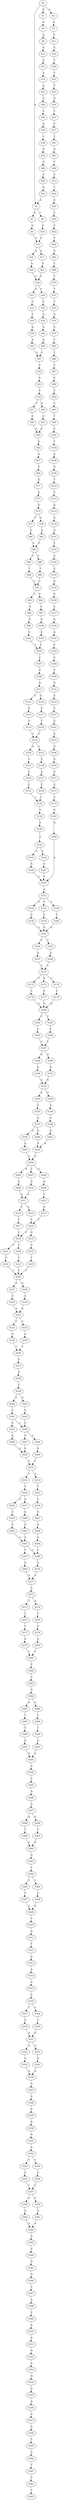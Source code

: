 strict digraph  {
	S0 -> S1 [ label = G ];
	S0 -> S2 [ label = A ];
	S0 -> S3 [ label = G ];
	S1 -> S4 [ label = G ];
	S2 -> S5 [ label = G ];
	S2 -> S6 [ label = C ];
	S3 -> S7 [ label = G ];
	S4 -> S8 [ label = A ];
	S5 -> S9 [ label = G ];
	S6 -> S10 [ label = G ];
	S7 -> S11 [ label = T ];
	S8 -> S12 [ label = A ];
	S9 -> S13 [ label = G ];
	S10 -> S13 [ label = G ];
	S11 -> S14 [ label = G ];
	S12 -> S15 [ label = G ];
	S13 -> S16 [ label = A ];
	S13 -> S17 [ label = G ];
	S14 -> S18 [ label = T ];
	S15 -> S19 [ label = A ];
	S16 -> S20 [ label = A ];
	S17 -> S21 [ label = A ];
	S18 -> S22 [ label = C ];
	S19 -> S23 [ label = A ];
	S20 -> S24 [ label = G ];
	S21 -> S24 [ label = G ];
	S22 -> S25 [ label = T ];
	S23 -> S26 [ label = C ];
	S24 -> S27 [ label = G ];
	S24 -> S28 [ label = C ];
	S25 -> S29 [ label = G ];
	S26 -> S30 [ label = T ];
	S27 -> S31 [ label = C ];
	S28 -> S32 [ label = C ];
	S29 -> S33 [ label = T ];
	S30 -> S34 [ label = A ];
	S31 -> S35 [ label = T ];
	S32 -> S36 [ label = G ];
	S33 -> S37 [ label = C ];
	S34 -> S38 [ label = T ];
	S35 -> S39 [ label = A ];
	S36 -> S40 [ label = G ];
	S37 -> S41 [ label = T ];
	S38 -> S42 [ label = G ];
	S39 -> S43 [ label = A ];
	S40 -> S44 [ label = A ];
	S41 -> S45 [ label = G ];
	S42 -> S46 [ label = A ];
	S43 -> S47 [ label = G ];
	S44 -> S47 [ label = G ];
	S45 -> S48 [ label = T ];
	S46 -> S49 [ label = C ];
	S47 -> S50 [ label = G ];
	S48 -> S51 [ label = C ];
	S49 -> S52 [ label = G ];
	S50 -> S53 [ label = G ];
	S51 -> S54 [ label = T ];
	S52 -> S2 [ label = A ];
	S53 -> S55 [ label = T ];
	S54 -> S56 [ label = G ];
	S55 -> S57 [ label = C ];
	S55 -> S58 [ label = A ];
	S56 -> S59 [ label = T ];
	S57 -> S60 [ label = C ];
	S58 -> S61 [ label = C ];
	S59 -> S62 [ label = C ];
	S60 -> S63 [ label = A ];
	S61 -> S63 [ label = A ];
	S62 -> S64 [ label = T ];
	S63 -> S65 [ label = G ];
	S64 -> S66 [ label = G ];
	S65 -> S67 [ label = A ];
	S66 -> S68 [ label = T ];
	S67 -> S69 [ label = C ];
	S68 -> S70 [ label = T ];
	S69 -> S71 [ label = G ];
	S70 -> S72 [ label = T ];
	S71 -> S73 [ label = A ];
	S72 -> S74 [ label = T ];
	S73 -> S75 [ label = G ];
	S74 -> S76 [ label = A ];
	S75 -> S77 [ label = T ];
	S75 -> S78 [ label = G ];
	S76 -> S79 [ label = C ];
	S77 -> S80 [ label = G ];
	S78 -> S81 [ label = G ];
	S79 -> S82 [ label = T ];
	S80 -> S83 [ label = G ];
	S81 -> S83 [ label = G ];
	S82 -> S84 [ label = T ];
	S83 -> S85 [ label = C ];
	S83 -> S86 [ label = G ];
	S84 -> S87 [ label = T ];
	S85 -> S88 [ label = T ];
	S86 -> S89 [ label = T ];
	S87 -> S90 [ label = C ];
	S88 -> S91 [ label = C ];
	S89 -> S91 [ label = C ];
	S90 -> S92 [ label = T ];
	S91 -> S93 [ label = C ];
	S91 -> S94 [ label = G ];
	S92 -> S95 [ label = C ];
	S93 -> S96 [ label = G ];
	S94 -> S97 [ label = C ];
	S95 -> S98 [ label = T ];
	S96 -> S99 [ label = A ];
	S97 -> S100 [ label = G ];
	S98 -> S101 [ label = C ];
	S99 -> S102 [ label = G ];
	S100 -> S103 [ label = G ];
	S101 -> S104 [ label = T ];
	S102 -> S105 [ label = T ];
	S103 -> S105 [ label = T ];
	S104 -> S106 [ label = A ];
	S105 -> S107 [ label = C ];
	S106 -> S108 [ label = G ];
	S107 -> S109 [ label = G ];
	S108 -> S110 [ label = T ];
	S109 -> S111 [ label = A ];
	S110 -> S112 [ label = C ];
	S111 -> S113 [ label = C ];
	S111 -> S114 [ label = G ];
	S112 -> S115 [ label = G ];
	S113 -> S116 [ label = G ];
	S114 -> S117 [ label = C ];
	S115 -> S118 [ label = G ];
	S116 -> S119 [ label = T ];
	S117 -> S120 [ label = T ];
	S118 -> S121 [ label = G ];
	S119 -> S122 [ label = G ];
	S120 -> S122 [ label = G ];
	S121 -> S123 [ label = T ];
	S122 -> S124 [ label = A ];
	S122 -> S125 [ label = G ];
	S123 -> S126 [ label = A ];
	S124 -> S127 [ label = C ];
	S125 -> S128 [ label = C ];
	S126 -> S129 [ label = C ];
	S127 -> S130 [ label = T ];
	S128 -> S131 [ label = A ];
	S129 -> S132 [ label = G ];
	S130 -> S133 [ label = C ];
	S131 -> S134 [ label = C ];
	S132 -> S135 [ label = A ];
	S133 -> S136 [ label = T ];
	S134 -> S136 [ label = T ];
	S135 -> S137 [ label = C ];
	S136 -> S138 [ label = T ];
	S137 -> S139 [ label = G ];
	S138 -> S140 [ label = G ];
	S139 -> S141 [ label = A ];
	S140 -> S142 [ label = T ];
	S141 -> S143 [ label = C ];
	S142 -> S144 [ label = A ];
	S142 -> S145 [ label = T ];
	S143 -> S146 [ label = C ];
	S144 -> S147 [ label = G ];
	S145 -> S148 [ label = G ];
	S146 -> S149 [ label = C ];
	S147 -> S150 [ label = A ];
	S148 -> S150 [ label = A ];
	S149 -> S151 [ label = G ];
	S150 -> S152 [ label = A ];
	S151 -> S153 [ label = A ];
	S152 -> S154 [ label = G ];
	S152 -> S155 [ label = C ];
	S152 -> S156 [ label = T ];
	S153 -> S157 [ label = C ];
	S154 -> S158 [ label = C ];
	S155 -> S159 [ label = C ];
	S156 -> S160 [ label = C ];
	S157 -> S161 [ label = G ];
	S158 -> S162 [ label = G ];
	S159 -> S162 [ label = G ];
	S160 -> S162 [ label = G ];
	S161 -> S163 [ label = A ];
	S162 -> S164 [ label = C ];
	S162 -> S165 [ label = T ];
	S163 -> S166 [ label = G ];
	S164 -> S167 [ label = A ];
	S165 -> S168 [ label = A ];
	S166 -> S169 [ label = G ];
	S167 -> S170 [ label = C ];
	S168 -> S170 [ label = C ];
	S169 -> S171 [ label = G ];
	S170 -> S172 [ label = T ];
	S170 -> S173 [ label = A ];
	S170 -> S174 [ label = C ];
	S171 -> S175 [ label = G ];
	S172 -> S176 [ label = C ];
	S173 -> S177 [ label = C ];
	S174 -> S178 [ label = C ];
	S175 -> S179 [ label = T ];
	S176 -> S180 [ label = G ];
	S177 -> S180 [ label = G ];
	S178 -> S180 [ label = G ];
	S179 -> S181 [ label = G ];
	S180 -> S182 [ label = C ];
	S180 -> S183 [ label = T ];
	S181 -> S184 [ label = G ];
	S182 -> S185 [ label = C ];
	S183 -> S186 [ label = C ];
	S184 -> S150 [ label = A ];
	S185 -> S187 [ label = C ];
	S186 -> S187 [ label = C ];
	S187 -> S188 [ label = G ];
	S187 -> S189 [ label = A ];
	S188 -> S190 [ label = G ];
	S189 -> S191 [ label = G ];
	S190 -> S192 [ label = G ];
	S191 -> S192 [ label = G ];
	S192 -> S193 [ label = A ];
	S192 -> S194 [ label = G ];
	S193 -> S195 [ label = G ];
	S194 -> S196 [ label = A ];
	S195 -> S197 [ label = A ];
	S196 -> S198 [ label = G ];
	S197 -> S199 [ label = A ];
	S197 -> S200 [ label = G ];
	S198 -> S201 [ label = G ];
	S199 -> S202 [ label = A ];
	S200 -> S203 [ label = A ];
	S201 -> S203 [ label = A ];
	S202 -> S204 [ label = G ];
	S203 -> S204 [ label = G ];
	S204 -> S205 [ label = A ];
	S204 -> S206 [ label = G ];
	S204 -> S207 [ label = C ];
	S205 -> S208 [ label = G ];
	S206 -> S209 [ label = G ];
	S207 -> S210 [ label = G ];
	S208 -> S211 [ label = A ];
	S209 -> S212 [ label = C ];
	S210 -> S211 [ label = A ];
	S211 -> S213 [ label = G ];
	S211 -> S214 [ label = C ];
	S212 -> S215 [ label = G ];
	S213 -> S216 [ label = T ];
	S214 -> S217 [ label = T ];
	S215 -> S216 [ label = T ];
	S216 -> S218 [ label = C ];
	S216 -> S219 [ label = G ];
	S217 -> S218 [ label = C ];
	S218 -> S220 [ label = T ];
	S218 -> S221 [ label = C ];
	S219 -> S222 [ label = G ];
	S220 -> S223 [ label = T ];
	S221 -> S224 [ label = T ];
	S222 -> S225 [ label = T ];
	S223 -> S226 [ label = C ];
	S224 -> S226 [ label = C ];
	S225 -> S226 [ label = C ];
	S226 -> S227 [ label = A ];
	S226 -> S228 [ label = G ];
	S227 -> S229 [ label = A ];
	S228 -> S230 [ label = A ];
	S229 -> S231 [ label = A ];
	S230 -> S231 [ label = A ];
	S231 -> S232 [ label = T ];
	S231 -> S233 [ label = C ];
	S232 -> S234 [ label = A ];
	S233 -> S235 [ label = A ];
	S234 -> S236 [ label = T ];
	S235 -> S236 [ label = T ];
	S236 -> S237 [ label = G ];
	S237 -> S238 [ label = A ];
	S238 -> S239 [ label = C ];
	S239 -> S240 [ label = C ];
	S239 -> S241 [ label = A ];
	S240 -> S242 [ label = C ];
	S241 -> S243 [ label = C ];
	S242 -> S244 [ label = C ];
	S242 -> S245 [ label = G ];
	S243 -> S244 [ label = C ];
	S244 -> S246 [ label = A ];
	S244 -> S247 [ label = G ];
	S245 -> S248 [ label = G ];
	S246 -> S249 [ label = A ];
	S247 -> S250 [ label = A ];
	S248 -> S250 [ label = A ];
	S249 -> S251 [ label = C ];
	S250 -> S251 [ label = C ];
	S251 -> S252 [ label = C ];
	S251 -> S253 [ label = G ];
	S252 -> S254 [ label = T ];
	S253 -> S255 [ label = T ];
	S254 -> S256 [ label = G ];
	S254 -> S257 [ label = A ];
	S255 -> S258 [ label = C ];
	S256 -> S259 [ label = A ];
	S257 -> S260 [ label = G ];
	S258 -> S261 [ label = G ];
	S259 -> S262 [ label = G ];
	S260 -> S263 [ label = G ];
	S261 -> S264 [ label = A ];
	S262 -> S265 [ label = A ];
	S263 -> S265 [ label = A ];
	S264 -> S266 [ label = A ];
	S265 -> S267 [ label = T ];
	S265 -> S268 [ label = C ];
	S266 -> S268 [ label = C ];
	S267 -> S269 [ label = A ];
	S268 -> S270 [ label = A ];
	S269 -> S271 [ label = A ];
	S270 -> S271 [ label = A ];
	S271 -> S272 [ label = C ];
	S272 -> S273 [ label = T ];
	S272 -> S274 [ label = A ];
	S273 -> S275 [ label = T ];
	S274 -> S276 [ label = T ];
	S275 -> S277 [ label = T ];
	S276 -> S278 [ label = C ];
	S277 -> S279 [ label = G ];
	S278 -> S280 [ label = G ];
	S279 -> S281 [ label = C ];
	S280 -> S281 [ label = C ];
	S281 -> S282 [ label = C ];
	S282 -> S283 [ label = C ];
	S283 -> S284 [ label = G ];
	S284 -> S285 [ label = A ];
	S284 -> S286 [ label = G ];
	S285 -> S287 [ label = T ];
	S286 -> S288 [ label = T ];
	S287 -> S289 [ label = T ];
	S288 -> S290 [ label = C ];
	S289 -> S291 [ label = G ];
	S290 -> S292 [ label = G ];
	S291 -> S293 [ label = A ];
	S292 -> S293 [ label = A ];
	S293 -> S294 [ label = G ];
	S294 -> S295 [ label = T ];
	S295 -> S296 [ label = A ];
	S296 -> S297 [ label = A ];
	S297 -> S298 [ label = A ];
	S297 -> S299 [ label = G ];
	S298 -> S300 [ label = T ];
	S299 -> S301 [ label = T ];
	S300 -> S302 [ label = G ];
	S301 -> S302 [ label = G ];
	S302 -> S303 [ label = G ];
	S303 -> S304 [ label = T ];
	S304 -> S305 [ label = C ];
	S304 -> S306 [ label = T ];
	S305 -> S307 [ label = T ];
	S306 -> S308 [ label = T ];
	S307 -> S309 [ label = G ];
	S308 -> S309 [ label = G ];
	S309 -> S310 [ label = T ];
	S310 -> S311 [ label = G ];
	S311 -> S312 [ label = T ];
	S312 -> S313 [ label = A ];
	S313 -> S314 [ label = A ];
	S314 -> S315 [ label = C ];
	S315 -> S316 [ label = C ];
	S316 -> S317 [ label = T ];
	S316 -> S318 [ label = C ];
	S317 -> S319 [ label = C ];
	S318 -> S320 [ label = C ];
	S319 -> S321 [ label = A ];
	S320 -> S321 [ label = A ];
	S321 -> S322 [ label = A ];
	S321 -> S323 [ label = G ];
	S322 -> S324 [ label = A ];
	S323 -> S325 [ label = A ];
	S324 -> S326 [ label = A ];
	S325 -> S326 [ label = A ];
	S326 -> S327 [ label = G ];
	S327 -> S328 [ label = A ];
	S328 -> S329 [ label = G ];
	S329 -> S330 [ label = A ];
	S330 -> S331 [ label = A ];
	S331 -> S332 [ label = A ];
	S332 -> S333 [ label = C ];
	S332 -> S334 [ label = T ];
	S333 -> S335 [ label = C ];
	S334 -> S336 [ label = C ];
	S335 -> S337 [ label = C ];
	S336 -> S337 [ label = C ];
	S337 -> S338 [ label = A ];
	S337 -> S339 [ label = C ];
	S338 -> S340 [ label = A ];
	S339 -> S341 [ label = A ];
	S340 -> S342 [ label = A ];
	S341 -> S342 [ label = A ];
	S342 -> S343 [ label = A ];
	S343 -> S344 [ label = C ];
	S344 -> S345 [ label = G ];
	S345 -> S346 [ label = G ];
	S346 -> S347 [ label = T ];
	S347 -> S348 [ label = A ];
	S348 -> S349 [ label = C ];
	S349 -> S350 [ label = A ];
	S350 -> S351 [ label = A ];
	S351 -> S352 [ label = A ];
	S352 -> S353 [ label = A ];
	S353 -> S354 [ label = G ];
	S354 -> S355 [ label = G ];
	S355 -> S356 [ label = A ];
	S356 -> S357 [ label = G ];
	S357 -> S358 [ label = G ];
	S358 -> S359 [ label = T ];
	S359 -> S360 [ label = C ];
	S360 -> S361 [ label = T ];
	S361 -> S362 [ label = C ];
	S362 -> S363 [ label = T ];
}
